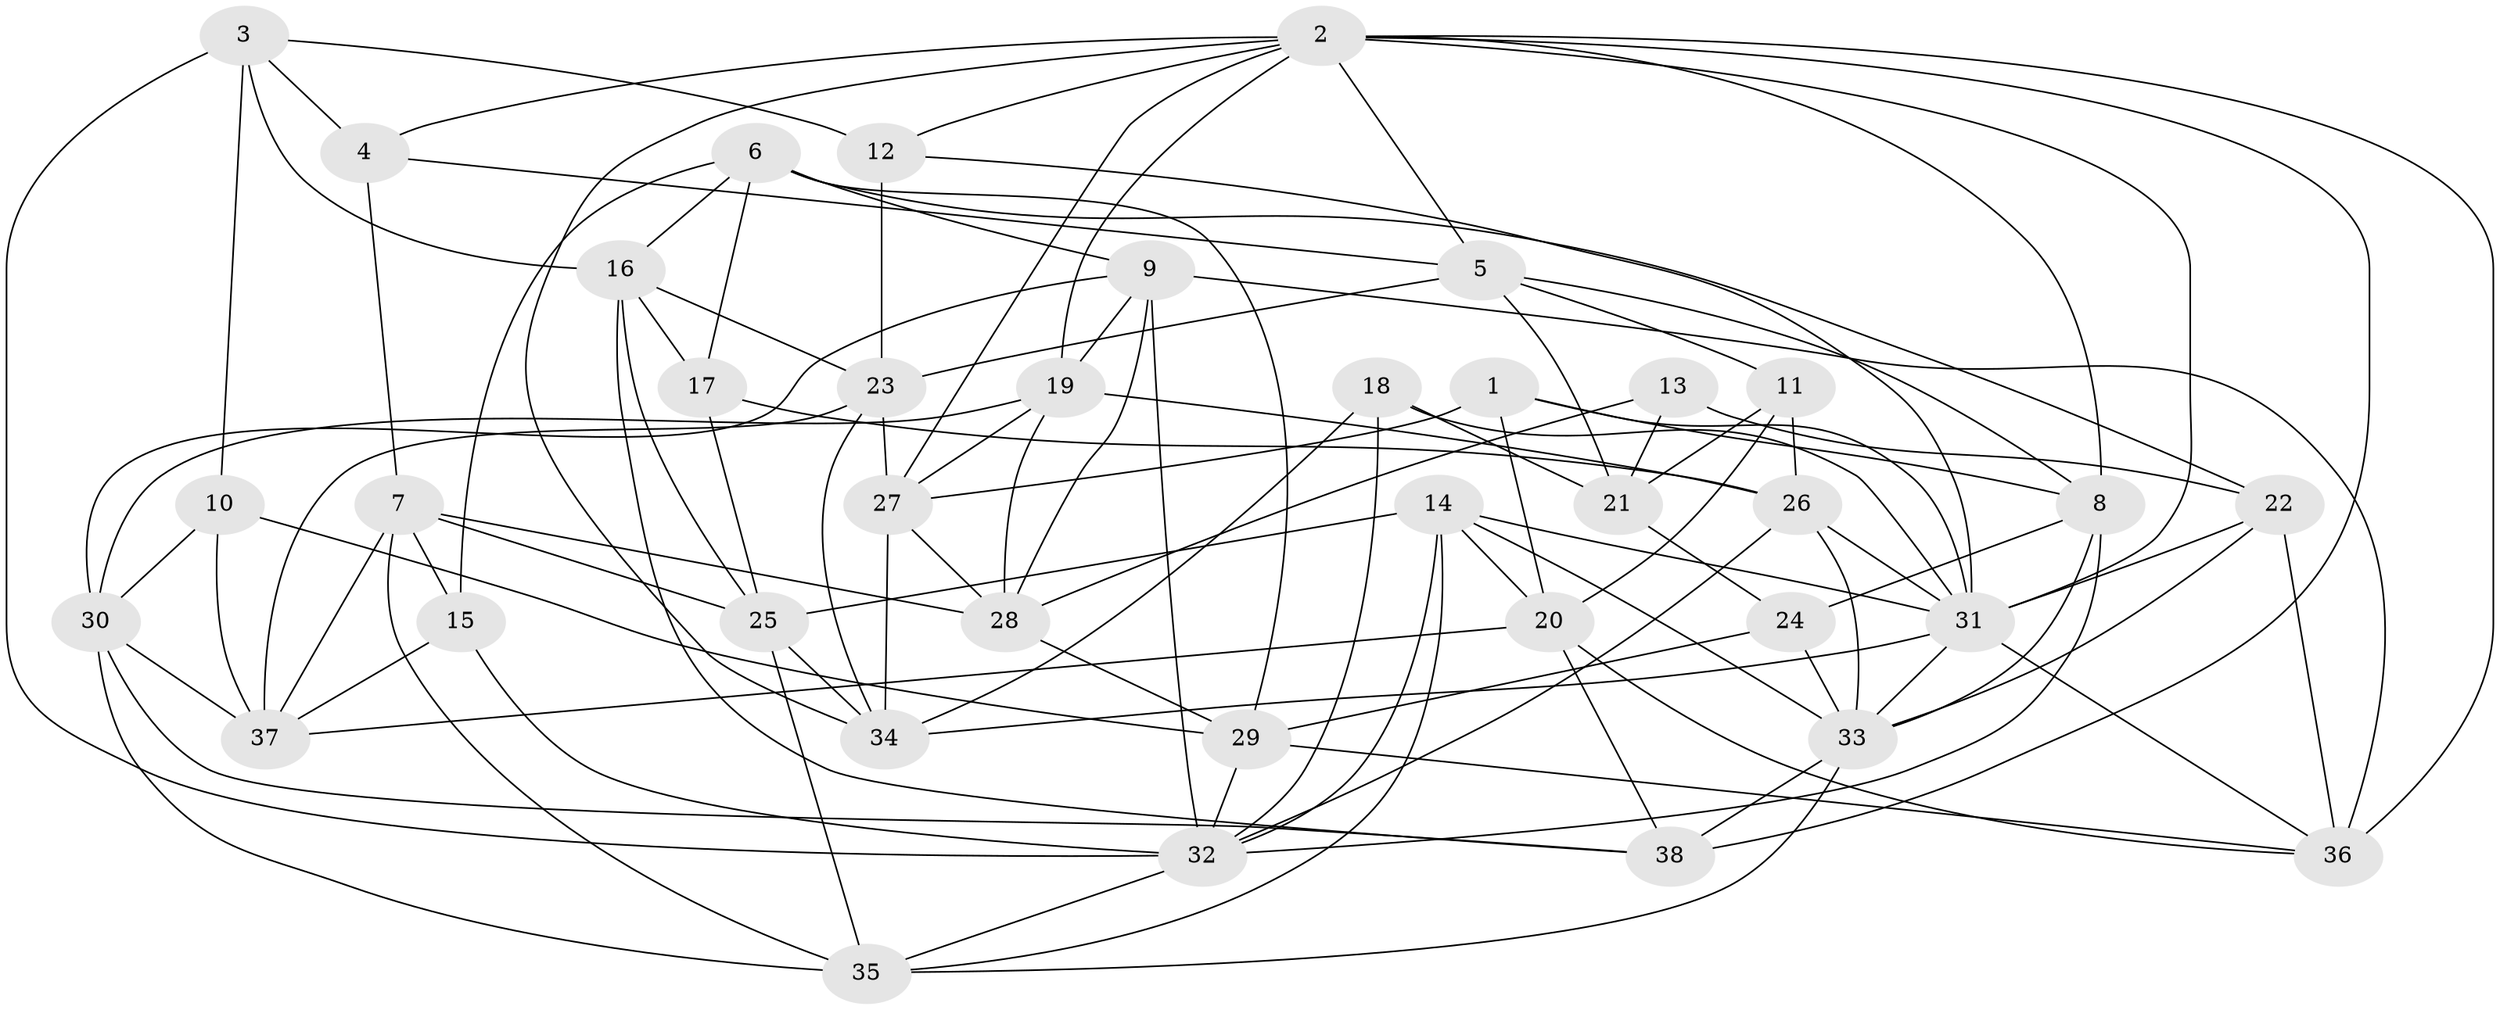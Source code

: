 // original degree distribution, {4: 1.0}
// Generated by graph-tools (version 1.1) at 2025/26/03/09/25 03:26:59]
// undirected, 38 vertices, 108 edges
graph export_dot {
graph [start="1"]
  node [color=gray90,style=filled];
  1;
  2;
  3;
  4;
  5;
  6;
  7;
  8;
  9;
  10;
  11;
  12;
  13;
  14;
  15;
  16;
  17;
  18;
  19;
  20;
  21;
  22;
  23;
  24;
  25;
  26;
  27;
  28;
  29;
  30;
  31;
  32;
  33;
  34;
  35;
  36;
  37;
  38;
  1 -- 8 [weight=1.0];
  1 -- 20 [weight=1.0];
  1 -- 27 [weight=1.0];
  1 -- 31 [weight=1.0];
  2 -- 4 [weight=1.0];
  2 -- 5 [weight=1.0];
  2 -- 8 [weight=1.0];
  2 -- 12 [weight=1.0];
  2 -- 19 [weight=1.0];
  2 -- 27 [weight=1.0];
  2 -- 31 [weight=1.0];
  2 -- 34 [weight=1.0];
  2 -- 36 [weight=1.0];
  2 -- 38 [weight=1.0];
  3 -- 4 [weight=1.0];
  3 -- 10 [weight=1.0];
  3 -- 12 [weight=1.0];
  3 -- 16 [weight=1.0];
  3 -- 32 [weight=2.0];
  4 -- 5 [weight=1.0];
  4 -- 7 [weight=1.0];
  5 -- 8 [weight=1.0];
  5 -- 11 [weight=1.0];
  5 -- 21 [weight=1.0];
  5 -- 23 [weight=1.0];
  6 -- 9 [weight=1.0];
  6 -- 15 [weight=1.0];
  6 -- 16 [weight=1.0];
  6 -- 17 [weight=1.0];
  6 -- 22 [weight=1.0];
  6 -- 29 [weight=1.0];
  7 -- 15 [weight=1.0];
  7 -- 25 [weight=1.0];
  7 -- 28 [weight=1.0];
  7 -- 35 [weight=1.0];
  7 -- 37 [weight=1.0];
  8 -- 24 [weight=1.0];
  8 -- 32 [weight=1.0];
  8 -- 33 [weight=1.0];
  9 -- 19 [weight=1.0];
  9 -- 28 [weight=1.0];
  9 -- 30 [weight=1.0];
  9 -- 32 [weight=1.0];
  9 -- 36 [weight=1.0];
  10 -- 29 [weight=1.0];
  10 -- 30 [weight=1.0];
  10 -- 37 [weight=1.0];
  11 -- 20 [weight=1.0];
  11 -- 21 [weight=1.0];
  11 -- 26 [weight=1.0];
  12 -- 23 [weight=1.0];
  12 -- 31 [weight=1.0];
  13 -- 21 [weight=1.0];
  13 -- 22 [weight=2.0];
  13 -- 28 [weight=1.0];
  14 -- 20 [weight=1.0];
  14 -- 25 [weight=1.0];
  14 -- 31 [weight=1.0];
  14 -- 32 [weight=1.0];
  14 -- 33 [weight=1.0];
  14 -- 35 [weight=1.0];
  15 -- 32 [weight=1.0];
  15 -- 37 [weight=1.0];
  16 -- 17 [weight=1.0];
  16 -- 23 [weight=1.0];
  16 -- 25 [weight=1.0];
  16 -- 38 [weight=1.0];
  17 -- 25 [weight=1.0];
  17 -- 26 [weight=1.0];
  18 -- 21 [weight=1.0];
  18 -- 31 [weight=1.0];
  18 -- 32 [weight=1.0];
  18 -- 34 [weight=1.0];
  19 -- 26 [weight=1.0];
  19 -- 27 [weight=1.0];
  19 -- 28 [weight=1.0];
  19 -- 30 [weight=1.0];
  20 -- 36 [weight=1.0];
  20 -- 37 [weight=1.0];
  20 -- 38 [weight=1.0];
  21 -- 24 [weight=2.0];
  22 -- 31 [weight=1.0];
  22 -- 33 [weight=1.0];
  22 -- 36 [weight=1.0];
  23 -- 27 [weight=1.0];
  23 -- 34 [weight=1.0];
  23 -- 37 [weight=1.0];
  24 -- 29 [weight=1.0];
  24 -- 33 [weight=2.0];
  25 -- 34 [weight=1.0];
  25 -- 35 [weight=1.0];
  26 -- 31 [weight=1.0];
  26 -- 32 [weight=1.0];
  26 -- 33 [weight=1.0];
  27 -- 28 [weight=1.0];
  27 -- 34 [weight=1.0];
  28 -- 29 [weight=1.0];
  29 -- 32 [weight=1.0];
  29 -- 36 [weight=1.0];
  30 -- 35 [weight=1.0];
  30 -- 37 [weight=1.0];
  30 -- 38 [weight=1.0];
  31 -- 33 [weight=1.0];
  31 -- 34 [weight=1.0];
  31 -- 36 [weight=1.0];
  32 -- 35 [weight=1.0];
  33 -- 35 [weight=1.0];
  33 -- 38 [weight=2.0];
}
